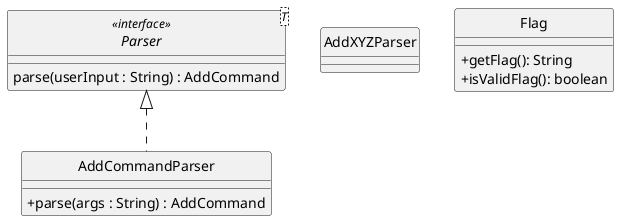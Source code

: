 @startuml
skinparam backgroundColor #ffffff
skinparam classAttributeIconSize 0
hide circle

interface Parser<T> <<interface>> {
    parse(userInput : String) : AddCommand
}

class AddXYZParser {

}

class Flag {
    + getFlag(): String
    + isValidFlag(): boolean
}

class AddCommandParser implements Parser {
    /' Methods '/
    + parse(args : String) : AddCommand
}
@enduml